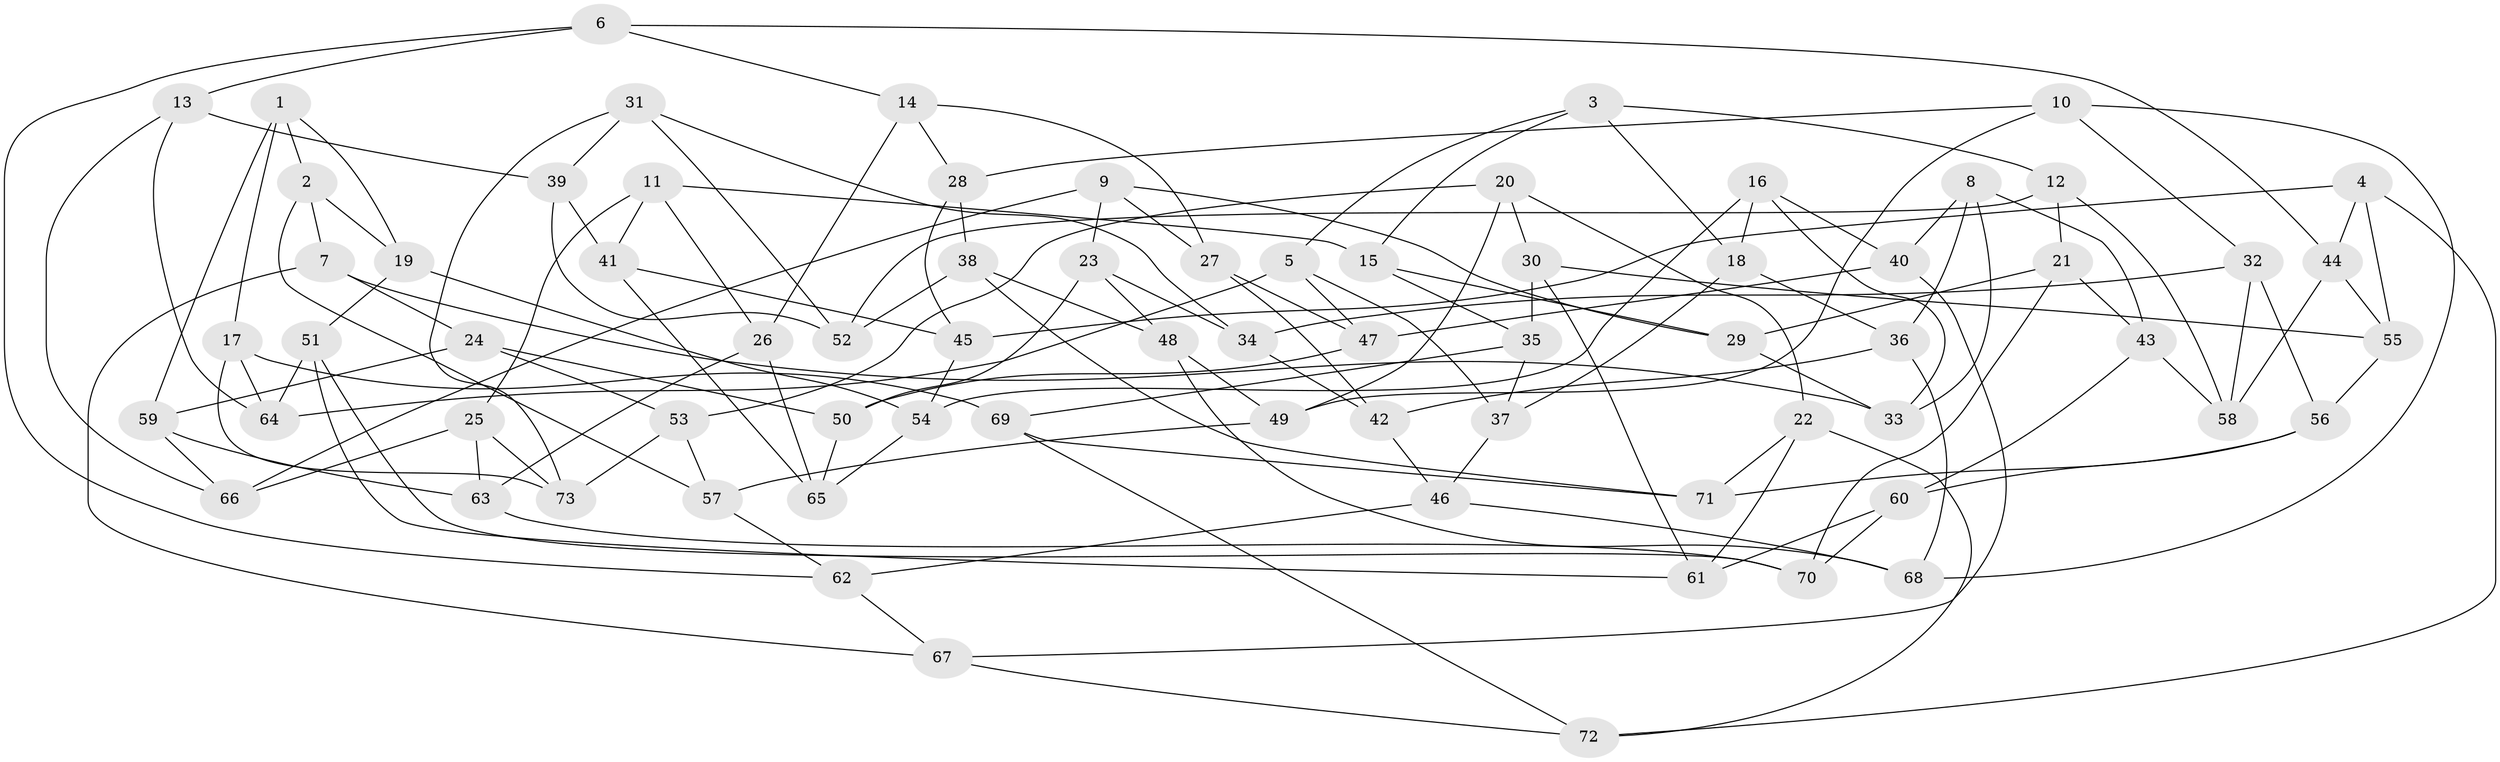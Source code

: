 // Generated by graph-tools (version 1.1) at 2025/03/03/09/25 03:03:04]
// undirected, 73 vertices, 146 edges
graph export_dot {
graph [start="1"]
  node [color=gray90,style=filled];
  1;
  2;
  3;
  4;
  5;
  6;
  7;
  8;
  9;
  10;
  11;
  12;
  13;
  14;
  15;
  16;
  17;
  18;
  19;
  20;
  21;
  22;
  23;
  24;
  25;
  26;
  27;
  28;
  29;
  30;
  31;
  32;
  33;
  34;
  35;
  36;
  37;
  38;
  39;
  40;
  41;
  42;
  43;
  44;
  45;
  46;
  47;
  48;
  49;
  50;
  51;
  52;
  53;
  54;
  55;
  56;
  57;
  58;
  59;
  60;
  61;
  62;
  63;
  64;
  65;
  66;
  67;
  68;
  69;
  70;
  71;
  72;
  73;
  1 -- 2;
  1 -- 19;
  1 -- 17;
  1 -- 59;
  2 -- 57;
  2 -- 7;
  2 -- 19;
  3 -- 18;
  3 -- 12;
  3 -- 15;
  3 -- 5;
  4 -- 45;
  4 -- 44;
  4 -- 72;
  4 -- 55;
  5 -- 64;
  5 -- 37;
  5 -- 47;
  6 -- 62;
  6 -- 14;
  6 -- 44;
  6 -- 13;
  7 -- 33;
  7 -- 24;
  7 -- 67;
  8 -- 43;
  8 -- 33;
  8 -- 40;
  8 -- 36;
  9 -- 66;
  9 -- 23;
  9 -- 27;
  9 -- 29;
  10 -- 32;
  10 -- 49;
  10 -- 28;
  10 -- 68;
  11 -- 41;
  11 -- 15;
  11 -- 26;
  11 -- 25;
  12 -- 21;
  12 -- 58;
  12 -- 52;
  13 -- 39;
  13 -- 64;
  13 -- 66;
  14 -- 26;
  14 -- 27;
  14 -- 28;
  15 -- 29;
  15 -- 35;
  16 -- 40;
  16 -- 33;
  16 -- 54;
  16 -- 18;
  17 -- 73;
  17 -- 69;
  17 -- 64;
  18 -- 36;
  18 -- 37;
  19 -- 54;
  19 -- 51;
  20 -- 53;
  20 -- 30;
  20 -- 22;
  20 -- 49;
  21 -- 70;
  21 -- 43;
  21 -- 29;
  22 -- 72;
  22 -- 61;
  22 -- 71;
  23 -- 34;
  23 -- 50;
  23 -- 48;
  24 -- 59;
  24 -- 53;
  24 -- 50;
  25 -- 66;
  25 -- 73;
  25 -- 63;
  26 -- 63;
  26 -- 65;
  27 -- 47;
  27 -- 42;
  28 -- 38;
  28 -- 45;
  29 -- 33;
  30 -- 61;
  30 -- 55;
  30 -- 35;
  31 -- 34;
  31 -- 73;
  31 -- 52;
  31 -- 39;
  32 -- 56;
  32 -- 34;
  32 -- 58;
  34 -- 42;
  35 -- 69;
  35 -- 37;
  36 -- 68;
  36 -- 42;
  37 -- 46;
  38 -- 71;
  38 -- 52;
  38 -- 48;
  39 -- 52;
  39 -- 41;
  40 -- 47;
  40 -- 67;
  41 -- 45;
  41 -- 65;
  42 -- 46;
  43 -- 60;
  43 -- 58;
  44 -- 58;
  44 -- 55;
  45 -- 54;
  46 -- 68;
  46 -- 62;
  47 -- 50;
  48 -- 49;
  48 -- 68;
  49 -- 57;
  50 -- 65;
  51 -- 70;
  51 -- 61;
  51 -- 64;
  53 -- 73;
  53 -- 57;
  54 -- 65;
  55 -- 56;
  56 -- 71;
  56 -- 60;
  57 -- 62;
  59 -- 63;
  59 -- 66;
  60 -- 70;
  60 -- 61;
  62 -- 67;
  63 -- 70;
  67 -- 72;
  69 -- 72;
  69 -- 71;
}
